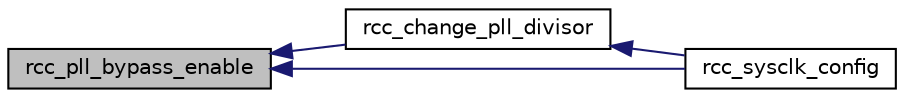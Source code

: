 digraph "rcc_pll_bypass_enable"
{
  edge [fontname="Helvetica",fontsize="10",labelfontname="Helvetica",labelfontsize="10"];
  node [fontname="Helvetica",fontsize="10",shape=record];
  rankdir="LR";
  Node1 [label="rcc_pll_bypass_enable",height=0.2,width=0.4,color="black", fillcolor="grey75", style="filled", fontcolor="black"];
  Node1 -> Node2 [dir="back",color="midnightblue",fontsize="10",style="solid",fontname="Helvetica"];
  Node2 [label="rcc_change_pll_divisor",height=0.2,width=0.4,color="black", fillcolor="white", style="filled",URL="$group__rcc__high__level.html#ga1c5a8dbbc0a6bac380b0041962075269",tooltip="Change the PLL divisor. "];
  Node2 -> Node3 [dir="back",color="midnightblue",fontsize="10",style="solid",fontname="Helvetica"];
  Node3 [label="rcc_sysclk_config",height=0.2,width=0.4,color="black", fillcolor="white", style="filled",URL="$group__rcc__high__level.html#ga94e682bdf26bde662afb76403acdd227",tooltip="Configure the system clock source. "];
  Node1 -> Node3 [dir="back",color="midnightblue",fontsize="10",style="solid",fontname="Helvetica"];
}
